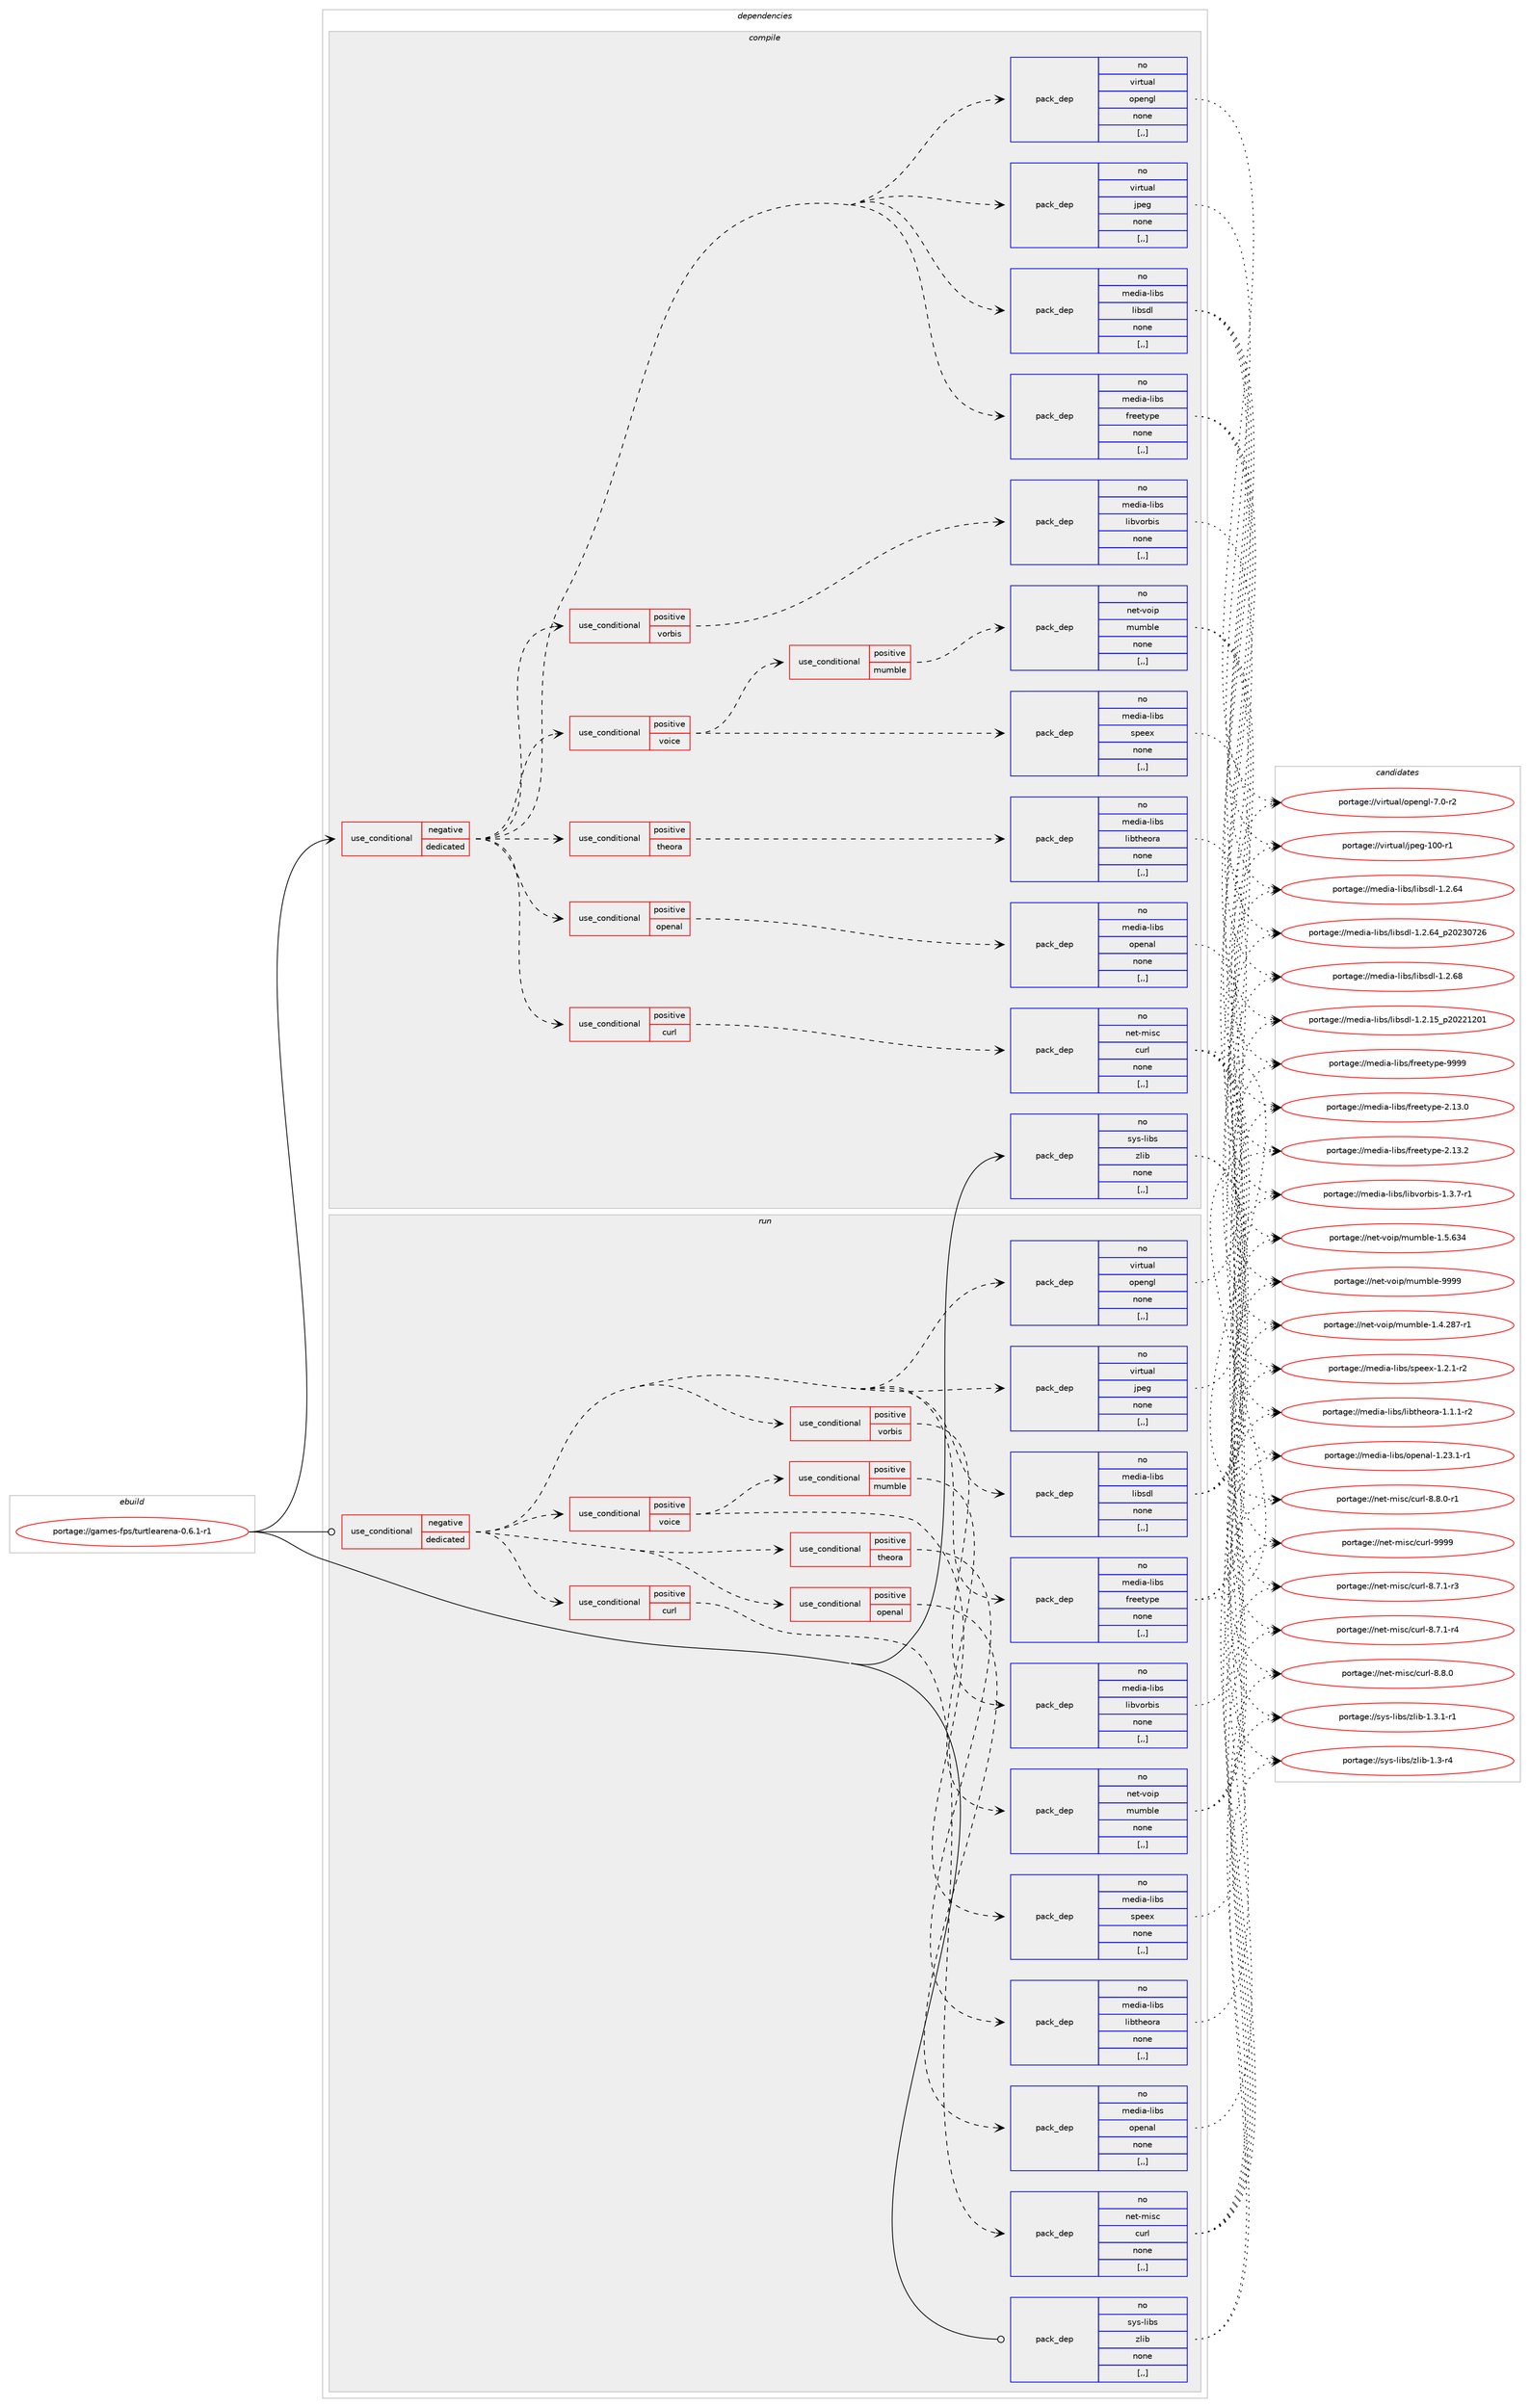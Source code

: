 digraph prolog {

# *************
# Graph options
# *************

newrank=true;
concentrate=true;
compound=true;
graph [rankdir=LR,fontname=Helvetica,fontsize=10,ranksep=1.5];#, ranksep=2.5, nodesep=0.2];
edge  [arrowhead=vee];
node  [fontname=Helvetica,fontsize=10];

# **********
# The ebuild
# **********

subgraph cluster_leftcol {
color=gray;
rank=same;
label=<<i>ebuild</i>>;
id [label="portage://games-fps/turtlearena-0.6.1-r1", color=red, width=4, href="../games-fps/turtlearena-0.6.1-r1.svg"];
}

# ****************
# The dependencies
# ****************

subgraph cluster_midcol {
color=gray;
label=<<i>dependencies</i>>;
subgraph cluster_compile {
fillcolor="#eeeeee";
style=filled;
label=<<i>compile</i>>;
subgraph cond62631 {
dependency225786 [label=<<TABLE BORDER="0" CELLBORDER="1" CELLSPACING="0" CELLPADDING="4"><TR><TD ROWSPAN="3" CELLPADDING="10">use_conditional</TD></TR><TR><TD>negative</TD></TR><TR><TD>dedicated</TD></TR></TABLE>>, shape=none, color=red];
subgraph pack161672 {
dependency225787 [label=<<TABLE BORDER="0" CELLBORDER="1" CELLSPACING="0" CELLPADDING="4" WIDTH="220"><TR><TD ROWSPAN="6" CELLPADDING="30">pack_dep</TD></TR><TR><TD WIDTH="110">no</TD></TR><TR><TD>media-libs</TD></TR><TR><TD>freetype</TD></TR><TR><TD>none</TD></TR><TR><TD>[,,]</TD></TR></TABLE>>, shape=none, color=blue];
}
dependency225786:e -> dependency225787:w [weight=20,style="dashed",arrowhead="vee"];
subgraph pack161673 {
dependency225788 [label=<<TABLE BORDER="0" CELLBORDER="1" CELLSPACING="0" CELLPADDING="4" WIDTH="220"><TR><TD ROWSPAN="6" CELLPADDING="30">pack_dep</TD></TR><TR><TD WIDTH="110">no</TD></TR><TR><TD>media-libs</TD></TR><TR><TD>libsdl</TD></TR><TR><TD>none</TD></TR><TR><TD>[,,]</TD></TR></TABLE>>, shape=none, color=blue];
}
dependency225786:e -> dependency225788:w [weight=20,style="dashed",arrowhead="vee"];
subgraph pack161674 {
dependency225789 [label=<<TABLE BORDER="0" CELLBORDER="1" CELLSPACING="0" CELLPADDING="4" WIDTH="220"><TR><TD ROWSPAN="6" CELLPADDING="30">pack_dep</TD></TR><TR><TD WIDTH="110">no</TD></TR><TR><TD>virtual</TD></TR><TR><TD>jpeg</TD></TR><TR><TD>none</TD></TR><TR><TD>[,,]</TD></TR></TABLE>>, shape=none, color=blue];
}
dependency225786:e -> dependency225789:w [weight=20,style="dashed",arrowhead="vee"];
subgraph pack161675 {
dependency225790 [label=<<TABLE BORDER="0" CELLBORDER="1" CELLSPACING="0" CELLPADDING="4" WIDTH="220"><TR><TD ROWSPAN="6" CELLPADDING="30">pack_dep</TD></TR><TR><TD WIDTH="110">no</TD></TR><TR><TD>virtual</TD></TR><TR><TD>opengl</TD></TR><TR><TD>none</TD></TR><TR><TD>[,,]</TD></TR></TABLE>>, shape=none, color=blue];
}
dependency225786:e -> dependency225790:w [weight=20,style="dashed",arrowhead="vee"];
subgraph cond62632 {
dependency225791 [label=<<TABLE BORDER="0" CELLBORDER="1" CELLSPACING="0" CELLPADDING="4"><TR><TD ROWSPAN="3" CELLPADDING="10">use_conditional</TD></TR><TR><TD>positive</TD></TR><TR><TD>curl</TD></TR></TABLE>>, shape=none, color=red];
subgraph pack161676 {
dependency225792 [label=<<TABLE BORDER="0" CELLBORDER="1" CELLSPACING="0" CELLPADDING="4" WIDTH="220"><TR><TD ROWSPAN="6" CELLPADDING="30">pack_dep</TD></TR><TR><TD WIDTH="110">no</TD></TR><TR><TD>net-misc</TD></TR><TR><TD>curl</TD></TR><TR><TD>none</TD></TR><TR><TD>[,,]</TD></TR></TABLE>>, shape=none, color=blue];
}
dependency225791:e -> dependency225792:w [weight=20,style="dashed",arrowhead="vee"];
}
dependency225786:e -> dependency225791:w [weight=20,style="dashed",arrowhead="vee"];
subgraph cond62633 {
dependency225793 [label=<<TABLE BORDER="0" CELLBORDER="1" CELLSPACING="0" CELLPADDING="4"><TR><TD ROWSPAN="3" CELLPADDING="10">use_conditional</TD></TR><TR><TD>positive</TD></TR><TR><TD>openal</TD></TR></TABLE>>, shape=none, color=red];
subgraph pack161677 {
dependency225794 [label=<<TABLE BORDER="0" CELLBORDER="1" CELLSPACING="0" CELLPADDING="4" WIDTH="220"><TR><TD ROWSPAN="6" CELLPADDING="30">pack_dep</TD></TR><TR><TD WIDTH="110">no</TD></TR><TR><TD>media-libs</TD></TR><TR><TD>openal</TD></TR><TR><TD>none</TD></TR><TR><TD>[,,]</TD></TR></TABLE>>, shape=none, color=blue];
}
dependency225793:e -> dependency225794:w [weight=20,style="dashed",arrowhead="vee"];
}
dependency225786:e -> dependency225793:w [weight=20,style="dashed",arrowhead="vee"];
subgraph cond62634 {
dependency225795 [label=<<TABLE BORDER="0" CELLBORDER="1" CELLSPACING="0" CELLPADDING="4"><TR><TD ROWSPAN="3" CELLPADDING="10">use_conditional</TD></TR><TR><TD>positive</TD></TR><TR><TD>theora</TD></TR></TABLE>>, shape=none, color=red];
subgraph pack161678 {
dependency225796 [label=<<TABLE BORDER="0" CELLBORDER="1" CELLSPACING="0" CELLPADDING="4" WIDTH="220"><TR><TD ROWSPAN="6" CELLPADDING="30">pack_dep</TD></TR><TR><TD WIDTH="110">no</TD></TR><TR><TD>media-libs</TD></TR><TR><TD>libtheora</TD></TR><TR><TD>none</TD></TR><TR><TD>[,,]</TD></TR></TABLE>>, shape=none, color=blue];
}
dependency225795:e -> dependency225796:w [weight=20,style="dashed",arrowhead="vee"];
}
dependency225786:e -> dependency225795:w [weight=20,style="dashed",arrowhead="vee"];
subgraph cond62635 {
dependency225797 [label=<<TABLE BORDER="0" CELLBORDER="1" CELLSPACING="0" CELLPADDING="4"><TR><TD ROWSPAN="3" CELLPADDING="10">use_conditional</TD></TR><TR><TD>positive</TD></TR><TR><TD>voice</TD></TR></TABLE>>, shape=none, color=red];
subgraph pack161679 {
dependency225798 [label=<<TABLE BORDER="0" CELLBORDER="1" CELLSPACING="0" CELLPADDING="4" WIDTH="220"><TR><TD ROWSPAN="6" CELLPADDING="30">pack_dep</TD></TR><TR><TD WIDTH="110">no</TD></TR><TR><TD>media-libs</TD></TR><TR><TD>speex</TD></TR><TR><TD>none</TD></TR><TR><TD>[,,]</TD></TR></TABLE>>, shape=none, color=blue];
}
dependency225797:e -> dependency225798:w [weight=20,style="dashed",arrowhead="vee"];
subgraph cond62636 {
dependency225799 [label=<<TABLE BORDER="0" CELLBORDER="1" CELLSPACING="0" CELLPADDING="4"><TR><TD ROWSPAN="3" CELLPADDING="10">use_conditional</TD></TR><TR><TD>positive</TD></TR><TR><TD>mumble</TD></TR></TABLE>>, shape=none, color=red];
subgraph pack161680 {
dependency225800 [label=<<TABLE BORDER="0" CELLBORDER="1" CELLSPACING="0" CELLPADDING="4" WIDTH="220"><TR><TD ROWSPAN="6" CELLPADDING="30">pack_dep</TD></TR><TR><TD WIDTH="110">no</TD></TR><TR><TD>net-voip</TD></TR><TR><TD>mumble</TD></TR><TR><TD>none</TD></TR><TR><TD>[,,]</TD></TR></TABLE>>, shape=none, color=blue];
}
dependency225799:e -> dependency225800:w [weight=20,style="dashed",arrowhead="vee"];
}
dependency225797:e -> dependency225799:w [weight=20,style="dashed",arrowhead="vee"];
}
dependency225786:e -> dependency225797:w [weight=20,style="dashed",arrowhead="vee"];
subgraph cond62637 {
dependency225801 [label=<<TABLE BORDER="0" CELLBORDER="1" CELLSPACING="0" CELLPADDING="4"><TR><TD ROWSPAN="3" CELLPADDING="10">use_conditional</TD></TR><TR><TD>positive</TD></TR><TR><TD>vorbis</TD></TR></TABLE>>, shape=none, color=red];
subgraph pack161681 {
dependency225802 [label=<<TABLE BORDER="0" CELLBORDER="1" CELLSPACING="0" CELLPADDING="4" WIDTH="220"><TR><TD ROWSPAN="6" CELLPADDING="30">pack_dep</TD></TR><TR><TD WIDTH="110">no</TD></TR><TR><TD>media-libs</TD></TR><TR><TD>libvorbis</TD></TR><TR><TD>none</TD></TR><TR><TD>[,,]</TD></TR></TABLE>>, shape=none, color=blue];
}
dependency225801:e -> dependency225802:w [weight=20,style="dashed",arrowhead="vee"];
}
dependency225786:e -> dependency225801:w [weight=20,style="dashed",arrowhead="vee"];
}
id:e -> dependency225786:w [weight=20,style="solid",arrowhead="vee"];
subgraph pack161682 {
dependency225803 [label=<<TABLE BORDER="0" CELLBORDER="1" CELLSPACING="0" CELLPADDING="4" WIDTH="220"><TR><TD ROWSPAN="6" CELLPADDING="30">pack_dep</TD></TR><TR><TD WIDTH="110">no</TD></TR><TR><TD>sys-libs</TD></TR><TR><TD>zlib</TD></TR><TR><TD>none</TD></TR><TR><TD>[,,]</TD></TR></TABLE>>, shape=none, color=blue];
}
id:e -> dependency225803:w [weight=20,style="solid",arrowhead="vee"];
}
subgraph cluster_compileandrun {
fillcolor="#eeeeee";
style=filled;
label=<<i>compile and run</i>>;
}
subgraph cluster_run {
fillcolor="#eeeeee";
style=filled;
label=<<i>run</i>>;
subgraph cond62638 {
dependency225804 [label=<<TABLE BORDER="0" CELLBORDER="1" CELLSPACING="0" CELLPADDING="4"><TR><TD ROWSPAN="3" CELLPADDING="10">use_conditional</TD></TR><TR><TD>negative</TD></TR><TR><TD>dedicated</TD></TR></TABLE>>, shape=none, color=red];
subgraph pack161683 {
dependency225805 [label=<<TABLE BORDER="0" CELLBORDER="1" CELLSPACING="0" CELLPADDING="4" WIDTH="220"><TR><TD ROWSPAN="6" CELLPADDING="30">pack_dep</TD></TR><TR><TD WIDTH="110">no</TD></TR><TR><TD>media-libs</TD></TR><TR><TD>freetype</TD></TR><TR><TD>none</TD></TR><TR><TD>[,,]</TD></TR></TABLE>>, shape=none, color=blue];
}
dependency225804:e -> dependency225805:w [weight=20,style="dashed",arrowhead="vee"];
subgraph pack161684 {
dependency225806 [label=<<TABLE BORDER="0" CELLBORDER="1" CELLSPACING="0" CELLPADDING="4" WIDTH="220"><TR><TD ROWSPAN="6" CELLPADDING="30">pack_dep</TD></TR><TR><TD WIDTH="110">no</TD></TR><TR><TD>media-libs</TD></TR><TR><TD>libsdl</TD></TR><TR><TD>none</TD></TR><TR><TD>[,,]</TD></TR></TABLE>>, shape=none, color=blue];
}
dependency225804:e -> dependency225806:w [weight=20,style="dashed",arrowhead="vee"];
subgraph pack161685 {
dependency225807 [label=<<TABLE BORDER="0" CELLBORDER="1" CELLSPACING="0" CELLPADDING="4" WIDTH="220"><TR><TD ROWSPAN="6" CELLPADDING="30">pack_dep</TD></TR><TR><TD WIDTH="110">no</TD></TR><TR><TD>virtual</TD></TR><TR><TD>jpeg</TD></TR><TR><TD>none</TD></TR><TR><TD>[,,]</TD></TR></TABLE>>, shape=none, color=blue];
}
dependency225804:e -> dependency225807:w [weight=20,style="dashed",arrowhead="vee"];
subgraph pack161686 {
dependency225808 [label=<<TABLE BORDER="0" CELLBORDER="1" CELLSPACING="0" CELLPADDING="4" WIDTH="220"><TR><TD ROWSPAN="6" CELLPADDING="30">pack_dep</TD></TR><TR><TD WIDTH="110">no</TD></TR><TR><TD>virtual</TD></TR><TR><TD>opengl</TD></TR><TR><TD>none</TD></TR><TR><TD>[,,]</TD></TR></TABLE>>, shape=none, color=blue];
}
dependency225804:e -> dependency225808:w [weight=20,style="dashed",arrowhead="vee"];
subgraph cond62639 {
dependency225809 [label=<<TABLE BORDER="0" CELLBORDER="1" CELLSPACING="0" CELLPADDING="4"><TR><TD ROWSPAN="3" CELLPADDING="10">use_conditional</TD></TR><TR><TD>positive</TD></TR><TR><TD>curl</TD></TR></TABLE>>, shape=none, color=red];
subgraph pack161687 {
dependency225810 [label=<<TABLE BORDER="0" CELLBORDER="1" CELLSPACING="0" CELLPADDING="4" WIDTH="220"><TR><TD ROWSPAN="6" CELLPADDING="30">pack_dep</TD></TR><TR><TD WIDTH="110">no</TD></TR><TR><TD>net-misc</TD></TR><TR><TD>curl</TD></TR><TR><TD>none</TD></TR><TR><TD>[,,]</TD></TR></TABLE>>, shape=none, color=blue];
}
dependency225809:e -> dependency225810:w [weight=20,style="dashed",arrowhead="vee"];
}
dependency225804:e -> dependency225809:w [weight=20,style="dashed",arrowhead="vee"];
subgraph cond62640 {
dependency225811 [label=<<TABLE BORDER="0" CELLBORDER="1" CELLSPACING="0" CELLPADDING="4"><TR><TD ROWSPAN="3" CELLPADDING="10">use_conditional</TD></TR><TR><TD>positive</TD></TR><TR><TD>openal</TD></TR></TABLE>>, shape=none, color=red];
subgraph pack161688 {
dependency225812 [label=<<TABLE BORDER="0" CELLBORDER="1" CELLSPACING="0" CELLPADDING="4" WIDTH="220"><TR><TD ROWSPAN="6" CELLPADDING="30">pack_dep</TD></TR><TR><TD WIDTH="110">no</TD></TR><TR><TD>media-libs</TD></TR><TR><TD>openal</TD></TR><TR><TD>none</TD></TR><TR><TD>[,,]</TD></TR></TABLE>>, shape=none, color=blue];
}
dependency225811:e -> dependency225812:w [weight=20,style="dashed",arrowhead="vee"];
}
dependency225804:e -> dependency225811:w [weight=20,style="dashed",arrowhead="vee"];
subgraph cond62641 {
dependency225813 [label=<<TABLE BORDER="0" CELLBORDER="1" CELLSPACING="0" CELLPADDING="4"><TR><TD ROWSPAN="3" CELLPADDING="10">use_conditional</TD></TR><TR><TD>positive</TD></TR><TR><TD>theora</TD></TR></TABLE>>, shape=none, color=red];
subgraph pack161689 {
dependency225814 [label=<<TABLE BORDER="0" CELLBORDER="1" CELLSPACING="0" CELLPADDING="4" WIDTH="220"><TR><TD ROWSPAN="6" CELLPADDING="30">pack_dep</TD></TR><TR><TD WIDTH="110">no</TD></TR><TR><TD>media-libs</TD></TR><TR><TD>libtheora</TD></TR><TR><TD>none</TD></TR><TR><TD>[,,]</TD></TR></TABLE>>, shape=none, color=blue];
}
dependency225813:e -> dependency225814:w [weight=20,style="dashed",arrowhead="vee"];
}
dependency225804:e -> dependency225813:w [weight=20,style="dashed",arrowhead="vee"];
subgraph cond62642 {
dependency225815 [label=<<TABLE BORDER="0" CELLBORDER="1" CELLSPACING="0" CELLPADDING="4"><TR><TD ROWSPAN="3" CELLPADDING="10">use_conditional</TD></TR><TR><TD>positive</TD></TR><TR><TD>voice</TD></TR></TABLE>>, shape=none, color=red];
subgraph pack161690 {
dependency225816 [label=<<TABLE BORDER="0" CELLBORDER="1" CELLSPACING="0" CELLPADDING="4" WIDTH="220"><TR><TD ROWSPAN="6" CELLPADDING="30">pack_dep</TD></TR><TR><TD WIDTH="110">no</TD></TR><TR><TD>media-libs</TD></TR><TR><TD>speex</TD></TR><TR><TD>none</TD></TR><TR><TD>[,,]</TD></TR></TABLE>>, shape=none, color=blue];
}
dependency225815:e -> dependency225816:w [weight=20,style="dashed",arrowhead="vee"];
subgraph cond62643 {
dependency225817 [label=<<TABLE BORDER="0" CELLBORDER="1" CELLSPACING="0" CELLPADDING="4"><TR><TD ROWSPAN="3" CELLPADDING="10">use_conditional</TD></TR><TR><TD>positive</TD></TR><TR><TD>mumble</TD></TR></TABLE>>, shape=none, color=red];
subgraph pack161691 {
dependency225818 [label=<<TABLE BORDER="0" CELLBORDER="1" CELLSPACING="0" CELLPADDING="4" WIDTH="220"><TR><TD ROWSPAN="6" CELLPADDING="30">pack_dep</TD></TR><TR><TD WIDTH="110">no</TD></TR><TR><TD>net-voip</TD></TR><TR><TD>mumble</TD></TR><TR><TD>none</TD></TR><TR><TD>[,,]</TD></TR></TABLE>>, shape=none, color=blue];
}
dependency225817:e -> dependency225818:w [weight=20,style="dashed",arrowhead="vee"];
}
dependency225815:e -> dependency225817:w [weight=20,style="dashed",arrowhead="vee"];
}
dependency225804:e -> dependency225815:w [weight=20,style="dashed",arrowhead="vee"];
subgraph cond62644 {
dependency225819 [label=<<TABLE BORDER="0" CELLBORDER="1" CELLSPACING="0" CELLPADDING="4"><TR><TD ROWSPAN="3" CELLPADDING="10">use_conditional</TD></TR><TR><TD>positive</TD></TR><TR><TD>vorbis</TD></TR></TABLE>>, shape=none, color=red];
subgraph pack161692 {
dependency225820 [label=<<TABLE BORDER="0" CELLBORDER="1" CELLSPACING="0" CELLPADDING="4" WIDTH="220"><TR><TD ROWSPAN="6" CELLPADDING="30">pack_dep</TD></TR><TR><TD WIDTH="110">no</TD></TR><TR><TD>media-libs</TD></TR><TR><TD>libvorbis</TD></TR><TR><TD>none</TD></TR><TR><TD>[,,]</TD></TR></TABLE>>, shape=none, color=blue];
}
dependency225819:e -> dependency225820:w [weight=20,style="dashed",arrowhead="vee"];
}
dependency225804:e -> dependency225819:w [weight=20,style="dashed",arrowhead="vee"];
}
id:e -> dependency225804:w [weight=20,style="solid",arrowhead="odot"];
subgraph pack161693 {
dependency225821 [label=<<TABLE BORDER="0" CELLBORDER="1" CELLSPACING="0" CELLPADDING="4" WIDTH="220"><TR><TD ROWSPAN="6" CELLPADDING="30">pack_dep</TD></TR><TR><TD WIDTH="110">no</TD></TR><TR><TD>sys-libs</TD></TR><TR><TD>zlib</TD></TR><TR><TD>none</TD></TR><TR><TD>[,,]</TD></TR></TABLE>>, shape=none, color=blue];
}
id:e -> dependency225821:w [weight=20,style="solid",arrowhead="odot"];
}
}

# **************
# The candidates
# **************

subgraph cluster_choices {
rank=same;
color=gray;
label=<<i>candidates</i>>;

subgraph choice161672 {
color=black;
nodesep=1;
choice1091011001059745108105981154710211410110111612111210145504649514648 [label="portage://media-libs/freetype-2.13.0", color=red, width=4,href="../media-libs/freetype-2.13.0.svg"];
choice1091011001059745108105981154710211410110111612111210145504649514650 [label="portage://media-libs/freetype-2.13.2", color=red, width=4,href="../media-libs/freetype-2.13.2.svg"];
choice109101100105974510810598115471021141011011161211121014557575757 [label="portage://media-libs/freetype-9999", color=red, width=4,href="../media-libs/freetype-9999.svg"];
dependency225787:e -> choice1091011001059745108105981154710211410110111612111210145504649514648:w [style=dotted,weight="100"];
dependency225787:e -> choice1091011001059745108105981154710211410110111612111210145504649514650:w [style=dotted,weight="100"];
dependency225787:e -> choice109101100105974510810598115471021141011011161211121014557575757:w [style=dotted,weight="100"];
}
subgraph choice161673 {
color=black;
nodesep=1;
choice109101100105974510810598115471081059811510010845494650464953951125048505049504849 [label="portage://media-libs/libsdl-1.2.15_p20221201", color=red, width=4,href="../media-libs/libsdl-1.2.15_p20221201.svg"];
choice109101100105974510810598115471081059811510010845494650465452 [label="portage://media-libs/libsdl-1.2.64", color=red, width=4,href="../media-libs/libsdl-1.2.64.svg"];
choice109101100105974510810598115471081059811510010845494650465452951125048505148555054 [label="portage://media-libs/libsdl-1.2.64_p20230726", color=red, width=4,href="../media-libs/libsdl-1.2.64_p20230726.svg"];
choice109101100105974510810598115471081059811510010845494650465456 [label="portage://media-libs/libsdl-1.2.68", color=red, width=4,href="../media-libs/libsdl-1.2.68.svg"];
dependency225788:e -> choice109101100105974510810598115471081059811510010845494650464953951125048505049504849:w [style=dotted,weight="100"];
dependency225788:e -> choice109101100105974510810598115471081059811510010845494650465452:w [style=dotted,weight="100"];
dependency225788:e -> choice109101100105974510810598115471081059811510010845494650465452951125048505148555054:w [style=dotted,weight="100"];
dependency225788:e -> choice109101100105974510810598115471081059811510010845494650465456:w [style=dotted,weight="100"];
}
subgraph choice161674 {
color=black;
nodesep=1;
choice1181051141161179710847106112101103454948484511449 [label="portage://virtual/jpeg-100-r1", color=red, width=4,href="../virtual/jpeg-100-r1.svg"];
dependency225789:e -> choice1181051141161179710847106112101103454948484511449:w [style=dotted,weight="100"];
}
subgraph choice161675 {
color=black;
nodesep=1;
choice1181051141161179710847111112101110103108455546484511450 [label="portage://virtual/opengl-7.0-r2", color=red, width=4,href="../virtual/opengl-7.0-r2.svg"];
dependency225790:e -> choice1181051141161179710847111112101110103108455546484511450:w [style=dotted,weight="100"];
}
subgraph choice161676 {
color=black;
nodesep=1;
choice110101116451091051159947991171141084556465546494511451 [label="portage://net-misc/curl-8.7.1-r3", color=red, width=4,href="../net-misc/curl-8.7.1-r3.svg"];
choice110101116451091051159947991171141084556465546494511452 [label="portage://net-misc/curl-8.7.1-r4", color=red, width=4,href="../net-misc/curl-8.7.1-r4.svg"];
choice11010111645109105115994799117114108455646564648 [label="portage://net-misc/curl-8.8.0", color=red, width=4,href="../net-misc/curl-8.8.0.svg"];
choice110101116451091051159947991171141084556465646484511449 [label="portage://net-misc/curl-8.8.0-r1", color=red, width=4,href="../net-misc/curl-8.8.0-r1.svg"];
choice110101116451091051159947991171141084557575757 [label="portage://net-misc/curl-9999", color=red, width=4,href="../net-misc/curl-9999.svg"];
dependency225792:e -> choice110101116451091051159947991171141084556465546494511451:w [style=dotted,weight="100"];
dependency225792:e -> choice110101116451091051159947991171141084556465546494511452:w [style=dotted,weight="100"];
dependency225792:e -> choice11010111645109105115994799117114108455646564648:w [style=dotted,weight="100"];
dependency225792:e -> choice110101116451091051159947991171141084556465646484511449:w [style=dotted,weight="100"];
dependency225792:e -> choice110101116451091051159947991171141084557575757:w [style=dotted,weight="100"];
}
subgraph choice161677 {
color=black;
nodesep=1;
choice1091011001059745108105981154711111210111097108454946505146494511449 [label="portage://media-libs/openal-1.23.1-r1", color=red, width=4,href="../media-libs/openal-1.23.1-r1.svg"];
dependency225794:e -> choice1091011001059745108105981154711111210111097108454946505146494511449:w [style=dotted,weight="100"];
}
subgraph choice161678 {
color=black;
nodesep=1;
choice1091011001059745108105981154710810598116104101111114974549464946494511450 [label="portage://media-libs/libtheora-1.1.1-r2", color=red, width=4,href="../media-libs/libtheora-1.1.1-r2.svg"];
dependency225796:e -> choice1091011001059745108105981154710810598116104101111114974549464946494511450:w [style=dotted,weight="100"];
}
subgraph choice161679 {
color=black;
nodesep=1;
choice109101100105974510810598115471151121011011204549465046494511450 [label="portage://media-libs/speex-1.2.1-r2", color=red, width=4,href="../media-libs/speex-1.2.1-r2.svg"];
dependency225798:e -> choice109101100105974510810598115471151121011011204549465046494511450:w [style=dotted,weight="100"];
}
subgraph choice161680 {
color=black;
nodesep=1;
choice11010111645118111105112471091171099810810145494652465056554511449 [label="portage://net-voip/mumble-1.4.287-r1", color=red, width=4,href="../net-voip/mumble-1.4.287-r1.svg"];
choice1101011164511811110511247109117109981081014549465346545152 [label="portage://net-voip/mumble-1.5.634", color=red, width=4,href="../net-voip/mumble-1.5.634.svg"];
choice1101011164511811110511247109117109981081014557575757 [label="portage://net-voip/mumble-9999", color=red, width=4,href="../net-voip/mumble-9999.svg"];
dependency225800:e -> choice11010111645118111105112471091171099810810145494652465056554511449:w [style=dotted,weight="100"];
dependency225800:e -> choice1101011164511811110511247109117109981081014549465346545152:w [style=dotted,weight="100"];
dependency225800:e -> choice1101011164511811110511247109117109981081014557575757:w [style=dotted,weight="100"];
}
subgraph choice161681 {
color=black;
nodesep=1;
choice1091011001059745108105981154710810598118111114981051154549465146554511449 [label="portage://media-libs/libvorbis-1.3.7-r1", color=red, width=4,href="../media-libs/libvorbis-1.3.7-r1.svg"];
dependency225802:e -> choice1091011001059745108105981154710810598118111114981051154549465146554511449:w [style=dotted,weight="100"];
}
subgraph choice161682 {
color=black;
nodesep=1;
choice11512111545108105981154712210810598454946514511452 [label="portage://sys-libs/zlib-1.3-r4", color=red, width=4,href="../sys-libs/zlib-1.3-r4.svg"];
choice115121115451081059811547122108105984549465146494511449 [label="portage://sys-libs/zlib-1.3.1-r1", color=red, width=4,href="../sys-libs/zlib-1.3.1-r1.svg"];
dependency225803:e -> choice11512111545108105981154712210810598454946514511452:w [style=dotted,weight="100"];
dependency225803:e -> choice115121115451081059811547122108105984549465146494511449:w [style=dotted,weight="100"];
}
subgraph choice161683 {
color=black;
nodesep=1;
choice1091011001059745108105981154710211410110111612111210145504649514648 [label="portage://media-libs/freetype-2.13.0", color=red, width=4,href="../media-libs/freetype-2.13.0.svg"];
choice1091011001059745108105981154710211410110111612111210145504649514650 [label="portage://media-libs/freetype-2.13.2", color=red, width=4,href="../media-libs/freetype-2.13.2.svg"];
choice109101100105974510810598115471021141011011161211121014557575757 [label="portage://media-libs/freetype-9999", color=red, width=4,href="../media-libs/freetype-9999.svg"];
dependency225805:e -> choice1091011001059745108105981154710211410110111612111210145504649514648:w [style=dotted,weight="100"];
dependency225805:e -> choice1091011001059745108105981154710211410110111612111210145504649514650:w [style=dotted,weight="100"];
dependency225805:e -> choice109101100105974510810598115471021141011011161211121014557575757:w [style=dotted,weight="100"];
}
subgraph choice161684 {
color=black;
nodesep=1;
choice109101100105974510810598115471081059811510010845494650464953951125048505049504849 [label="portage://media-libs/libsdl-1.2.15_p20221201", color=red, width=4,href="../media-libs/libsdl-1.2.15_p20221201.svg"];
choice109101100105974510810598115471081059811510010845494650465452 [label="portage://media-libs/libsdl-1.2.64", color=red, width=4,href="../media-libs/libsdl-1.2.64.svg"];
choice109101100105974510810598115471081059811510010845494650465452951125048505148555054 [label="portage://media-libs/libsdl-1.2.64_p20230726", color=red, width=4,href="../media-libs/libsdl-1.2.64_p20230726.svg"];
choice109101100105974510810598115471081059811510010845494650465456 [label="portage://media-libs/libsdl-1.2.68", color=red, width=4,href="../media-libs/libsdl-1.2.68.svg"];
dependency225806:e -> choice109101100105974510810598115471081059811510010845494650464953951125048505049504849:w [style=dotted,weight="100"];
dependency225806:e -> choice109101100105974510810598115471081059811510010845494650465452:w [style=dotted,weight="100"];
dependency225806:e -> choice109101100105974510810598115471081059811510010845494650465452951125048505148555054:w [style=dotted,weight="100"];
dependency225806:e -> choice109101100105974510810598115471081059811510010845494650465456:w [style=dotted,weight="100"];
}
subgraph choice161685 {
color=black;
nodesep=1;
choice1181051141161179710847106112101103454948484511449 [label="portage://virtual/jpeg-100-r1", color=red, width=4,href="../virtual/jpeg-100-r1.svg"];
dependency225807:e -> choice1181051141161179710847106112101103454948484511449:w [style=dotted,weight="100"];
}
subgraph choice161686 {
color=black;
nodesep=1;
choice1181051141161179710847111112101110103108455546484511450 [label="portage://virtual/opengl-7.0-r2", color=red, width=4,href="../virtual/opengl-7.0-r2.svg"];
dependency225808:e -> choice1181051141161179710847111112101110103108455546484511450:w [style=dotted,weight="100"];
}
subgraph choice161687 {
color=black;
nodesep=1;
choice110101116451091051159947991171141084556465546494511451 [label="portage://net-misc/curl-8.7.1-r3", color=red, width=4,href="../net-misc/curl-8.7.1-r3.svg"];
choice110101116451091051159947991171141084556465546494511452 [label="portage://net-misc/curl-8.7.1-r4", color=red, width=4,href="../net-misc/curl-8.7.1-r4.svg"];
choice11010111645109105115994799117114108455646564648 [label="portage://net-misc/curl-8.8.0", color=red, width=4,href="../net-misc/curl-8.8.0.svg"];
choice110101116451091051159947991171141084556465646484511449 [label="portage://net-misc/curl-8.8.0-r1", color=red, width=4,href="../net-misc/curl-8.8.0-r1.svg"];
choice110101116451091051159947991171141084557575757 [label="portage://net-misc/curl-9999", color=red, width=4,href="../net-misc/curl-9999.svg"];
dependency225810:e -> choice110101116451091051159947991171141084556465546494511451:w [style=dotted,weight="100"];
dependency225810:e -> choice110101116451091051159947991171141084556465546494511452:w [style=dotted,weight="100"];
dependency225810:e -> choice11010111645109105115994799117114108455646564648:w [style=dotted,weight="100"];
dependency225810:e -> choice110101116451091051159947991171141084556465646484511449:w [style=dotted,weight="100"];
dependency225810:e -> choice110101116451091051159947991171141084557575757:w [style=dotted,weight="100"];
}
subgraph choice161688 {
color=black;
nodesep=1;
choice1091011001059745108105981154711111210111097108454946505146494511449 [label="portage://media-libs/openal-1.23.1-r1", color=red, width=4,href="../media-libs/openal-1.23.1-r1.svg"];
dependency225812:e -> choice1091011001059745108105981154711111210111097108454946505146494511449:w [style=dotted,weight="100"];
}
subgraph choice161689 {
color=black;
nodesep=1;
choice1091011001059745108105981154710810598116104101111114974549464946494511450 [label="portage://media-libs/libtheora-1.1.1-r2", color=red, width=4,href="../media-libs/libtheora-1.1.1-r2.svg"];
dependency225814:e -> choice1091011001059745108105981154710810598116104101111114974549464946494511450:w [style=dotted,weight="100"];
}
subgraph choice161690 {
color=black;
nodesep=1;
choice109101100105974510810598115471151121011011204549465046494511450 [label="portage://media-libs/speex-1.2.1-r2", color=red, width=4,href="../media-libs/speex-1.2.1-r2.svg"];
dependency225816:e -> choice109101100105974510810598115471151121011011204549465046494511450:w [style=dotted,weight="100"];
}
subgraph choice161691 {
color=black;
nodesep=1;
choice11010111645118111105112471091171099810810145494652465056554511449 [label="portage://net-voip/mumble-1.4.287-r1", color=red, width=4,href="../net-voip/mumble-1.4.287-r1.svg"];
choice1101011164511811110511247109117109981081014549465346545152 [label="portage://net-voip/mumble-1.5.634", color=red, width=4,href="../net-voip/mumble-1.5.634.svg"];
choice1101011164511811110511247109117109981081014557575757 [label="portage://net-voip/mumble-9999", color=red, width=4,href="../net-voip/mumble-9999.svg"];
dependency225818:e -> choice11010111645118111105112471091171099810810145494652465056554511449:w [style=dotted,weight="100"];
dependency225818:e -> choice1101011164511811110511247109117109981081014549465346545152:w [style=dotted,weight="100"];
dependency225818:e -> choice1101011164511811110511247109117109981081014557575757:w [style=dotted,weight="100"];
}
subgraph choice161692 {
color=black;
nodesep=1;
choice1091011001059745108105981154710810598118111114981051154549465146554511449 [label="portage://media-libs/libvorbis-1.3.7-r1", color=red, width=4,href="../media-libs/libvorbis-1.3.7-r1.svg"];
dependency225820:e -> choice1091011001059745108105981154710810598118111114981051154549465146554511449:w [style=dotted,weight="100"];
}
subgraph choice161693 {
color=black;
nodesep=1;
choice11512111545108105981154712210810598454946514511452 [label="portage://sys-libs/zlib-1.3-r4", color=red, width=4,href="../sys-libs/zlib-1.3-r4.svg"];
choice115121115451081059811547122108105984549465146494511449 [label="portage://sys-libs/zlib-1.3.1-r1", color=red, width=4,href="../sys-libs/zlib-1.3.1-r1.svg"];
dependency225821:e -> choice11512111545108105981154712210810598454946514511452:w [style=dotted,weight="100"];
dependency225821:e -> choice115121115451081059811547122108105984549465146494511449:w [style=dotted,weight="100"];
}
}

}
